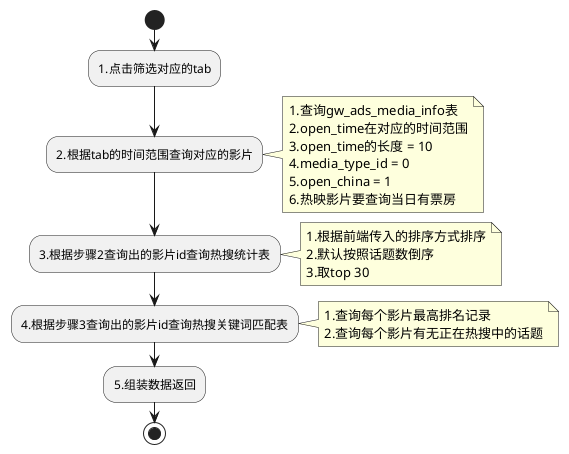 @startuml
'https://plantuml.com/activity-diagram-beta

start
:1.点击筛选对应的tab;
:2.根据tab的时间范围查询对应的影片;
note right
    1.查询gw_ads_media_info表
    2.open_time在对应的时间范围
    3.open_time的长度 = 10
    4.media_type_id = 0
    5.open_china = 1
    6.热映影片要查询当日有票房
end note
:3.根据步骤2查询出的影片id查询热搜统计表;
note right
1.根据前端传入的排序方式排序
2.默认按照话题数倒序
3.取top 30
end note
:4.根据步骤3查询出的影片id查询热搜关键词匹配表;
note right
1.查询每个影片最高排名记录
2.查询每个影片有无正在热搜中的话题
end note
:5.组装数据返回;
stop

@enduml
